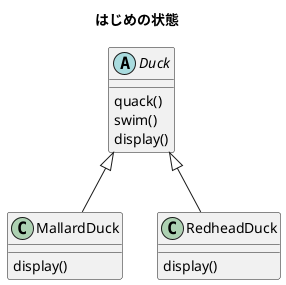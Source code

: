@startuml

title はじめの状態

abstract class Duck {
    quack()
    swim()
    display()
}

class MallardDuck {
    display()
}

class RedheadDuck {
    display()
}

MallardDuck -up-|> Duck
RedheadDuck -up-|> Duck

@enduml